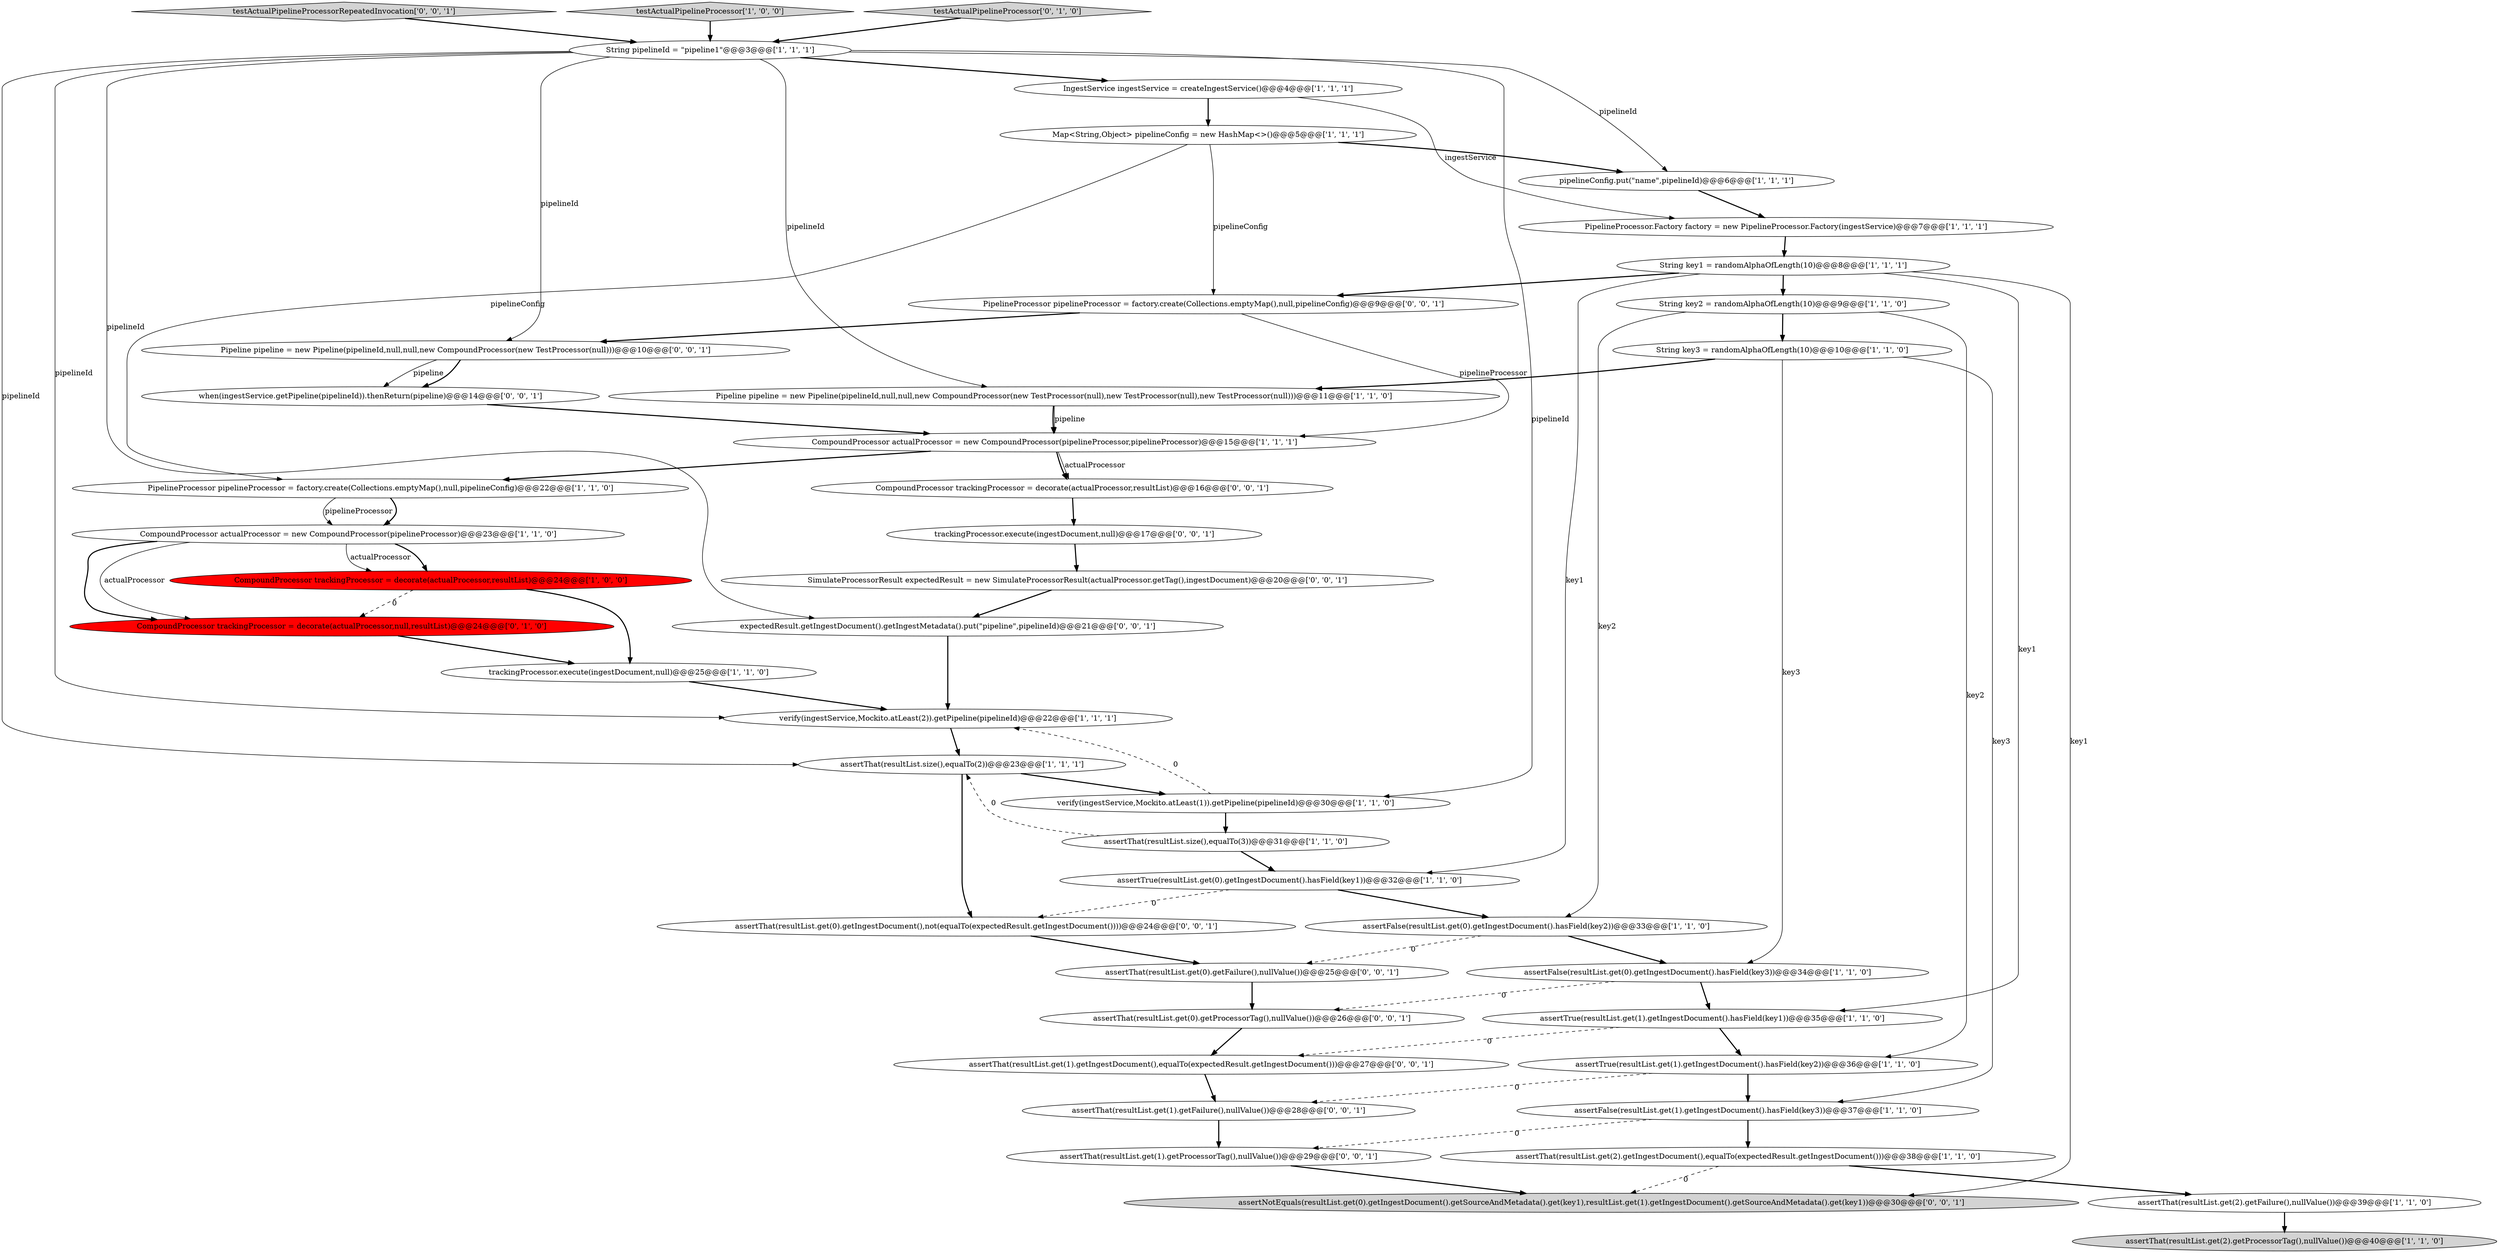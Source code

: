 digraph {
12 [style = filled, label = "assertTrue(resultList.get(1).getIngestDocument().hasField(key2))@@@36@@@['1', '1', '0']", fillcolor = white, shape = ellipse image = "AAA0AAABBB1BBB"];
44 [style = filled, label = "assertNotEquals(resultList.get(0).getIngestDocument().getSourceAndMetadata().get(key1),resultList.get(1).getIngestDocument().getSourceAndMetadata().get(key1))@@@30@@@['0', '0', '1']", fillcolor = lightgray, shape = ellipse image = "AAA0AAABBB3BBB"];
15 [style = filled, label = "assertFalse(resultList.get(0).getIngestDocument().hasField(key3))@@@34@@@['1', '1', '0']", fillcolor = white, shape = ellipse image = "AAA0AAABBB1BBB"];
8 [style = filled, label = "assertThat(resultList.size(),equalTo(3))@@@31@@@['1', '1', '0']", fillcolor = white, shape = ellipse image = "AAA0AAABBB1BBB"];
22 [style = filled, label = "assertThat(resultList.size(),equalTo(2))@@@23@@@['1', '1', '1']", fillcolor = white, shape = ellipse image = "AAA0AAABBB1BBB"];
0 [style = filled, label = "Map<String,Object> pipelineConfig = new HashMap<>()@@@5@@@['1', '1', '1']", fillcolor = white, shape = ellipse image = "AAA0AAABBB1BBB"];
4 [style = filled, label = "assertFalse(resultList.get(1).getIngestDocument().hasField(key3))@@@37@@@['1', '1', '0']", fillcolor = white, shape = ellipse image = "AAA0AAABBB1BBB"];
19 [style = filled, label = "PipelineProcessor.Factory factory = new PipelineProcessor.Factory(ingestService)@@@7@@@['1', '1', '1']", fillcolor = white, shape = ellipse image = "AAA0AAABBB1BBB"];
34 [style = filled, label = "testActualPipelineProcessorRepeatedInvocation['0', '0', '1']", fillcolor = lightgray, shape = diamond image = "AAA0AAABBB3BBB"];
21 [style = filled, label = "CompoundProcessor actualProcessor = new CompoundProcessor(pipelineProcessor,pipelineProcessor)@@@15@@@['1', '1', '1']", fillcolor = white, shape = ellipse image = "AAA0AAABBB1BBB"];
35 [style = filled, label = "trackingProcessor.execute(ingestDocument,null)@@@17@@@['0', '0', '1']", fillcolor = white, shape = ellipse image = "AAA0AAABBB3BBB"];
36 [style = filled, label = "assertThat(resultList.get(1).getFailure(),nullValue())@@@28@@@['0', '0', '1']", fillcolor = white, shape = ellipse image = "AAA0AAABBB3BBB"];
26 [style = filled, label = "pipelineConfig.put(\"name\",pipelineId)@@@6@@@['1', '1', '1']", fillcolor = white, shape = ellipse image = "AAA0AAABBB1BBB"];
1 [style = filled, label = "verify(ingestService,Mockito.atLeast(1)).getPipeline(pipelineId)@@@30@@@['1', '1', '0']", fillcolor = white, shape = ellipse image = "AAA0AAABBB1BBB"];
39 [style = filled, label = "assertThat(resultList.get(1).getProcessorTag(),nullValue())@@@29@@@['0', '0', '1']", fillcolor = white, shape = ellipse image = "AAA0AAABBB3BBB"];
43 [style = filled, label = "assertThat(resultList.get(0).getIngestDocument(),not(equalTo(expectedResult.getIngestDocument())))@@@24@@@['0', '0', '1']", fillcolor = white, shape = ellipse image = "AAA0AAABBB3BBB"];
10 [style = filled, label = "assertThat(resultList.get(2).getIngestDocument(),equalTo(expectedResult.getIngestDocument()))@@@38@@@['1', '1', '0']", fillcolor = white, shape = ellipse image = "AAA0AAABBB1BBB"];
32 [style = filled, label = "when(ingestService.getPipeline(pipelineId)).thenReturn(pipeline)@@@14@@@['0', '0', '1']", fillcolor = white, shape = ellipse image = "AAA0AAABBB3BBB"];
5 [style = filled, label = "String key1 = randomAlphaOfLength(10)@@@8@@@['1', '1', '1']", fillcolor = white, shape = ellipse image = "AAA0AAABBB1BBB"];
6 [style = filled, label = "String pipelineId = \"pipeline1\"@@@3@@@['1', '1', '1']", fillcolor = white, shape = ellipse image = "AAA0AAABBB1BBB"];
18 [style = filled, label = "testActualPipelineProcessor['1', '0', '0']", fillcolor = lightgray, shape = diamond image = "AAA0AAABBB1BBB"];
23 [style = filled, label = "assertThat(resultList.get(2).getProcessorTag(),nullValue())@@@40@@@['1', '1', '0']", fillcolor = lightgray, shape = ellipse image = "AAA0AAABBB1BBB"];
7 [style = filled, label = "Pipeline pipeline = new Pipeline(pipelineId,null,null,new CompoundProcessor(new TestProcessor(null),new TestProcessor(null),new TestProcessor(null)))@@@11@@@['1', '1', '0']", fillcolor = white, shape = ellipse image = "AAA0AAABBB1BBB"];
33 [style = filled, label = "PipelineProcessor pipelineProcessor = factory.create(Collections.emptyMap(),null,pipelineConfig)@@@9@@@['0', '0', '1']", fillcolor = white, shape = ellipse image = "AAA0AAABBB3BBB"];
41 [style = filled, label = "CompoundProcessor trackingProcessor = decorate(actualProcessor,resultList)@@@16@@@['0', '0', '1']", fillcolor = white, shape = ellipse image = "AAA0AAABBB3BBB"];
30 [style = filled, label = "expectedResult.getIngestDocument().getIngestMetadata().put(\"pipeline\",pipelineId)@@@21@@@['0', '0', '1']", fillcolor = white, shape = ellipse image = "AAA0AAABBB3BBB"];
11 [style = filled, label = "trackingProcessor.execute(ingestDocument,null)@@@25@@@['1', '1', '0']", fillcolor = white, shape = ellipse image = "AAA0AAABBB1BBB"];
25 [style = filled, label = "String key3 = randomAlphaOfLength(10)@@@10@@@['1', '1', '0']", fillcolor = white, shape = ellipse image = "AAA0AAABBB1BBB"];
13 [style = filled, label = "IngestService ingestService = createIngestService()@@@4@@@['1', '1', '1']", fillcolor = white, shape = ellipse image = "AAA0AAABBB1BBB"];
27 [style = filled, label = "assertTrue(resultList.get(0).getIngestDocument().hasField(key1))@@@32@@@['1', '1', '0']", fillcolor = white, shape = ellipse image = "AAA0AAABBB1BBB"];
40 [style = filled, label = "assertThat(resultList.get(0).getProcessorTag(),nullValue())@@@26@@@['0', '0', '1']", fillcolor = white, shape = ellipse image = "AAA0AAABBB3BBB"];
3 [style = filled, label = "verify(ingestService,Mockito.atLeast(2)).getPipeline(pipelineId)@@@22@@@['1', '1', '1']", fillcolor = white, shape = ellipse image = "AAA0AAABBB1BBB"];
38 [style = filled, label = "assertThat(resultList.get(0).getFailure(),nullValue())@@@25@@@['0', '0', '1']", fillcolor = white, shape = ellipse image = "AAA0AAABBB3BBB"];
14 [style = filled, label = "PipelineProcessor pipelineProcessor = factory.create(Collections.emptyMap(),null,pipelineConfig)@@@22@@@['1', '1', '0']", fillcolor = white, shape = ellipse image = "AAA0AAABBB1BBB"];
2 [style = filled, label = "assertThat(resultList.get(2).getFailure(),nullValue())@@@39@@@['1', '1', '0']", fillcolor = white, shape = ellipse image = "AAA0AAABBB1BBB"];
24 [style = filled, label = "CompoundProcessor actualProcessor = new CompoundProcessor(pipelineProcessor)@@@23@@@['1', '1', '0']", fillcolor = white, shape = ellipse image = "AAA0AAABBB1BBB"];
29 [style = filled, label = "testActualPipelineProcessor['0', '1', '0']", fillcolor = lightgray, shape = diamond image = "AAA0AAABBB2BBB"];
28 [style = filled, label = "CompoundProcessor trackingProcessor = decorate(actualProcessor,null,resultList)@@@24@@@['0', '1', '0']", fillcolor = red, shape = ellipse image = "AAA1AAABBB2BBB"];
16 [style = filled, label = "CompoundProcessor trackingProcessor = decorate(actualProcessor,resultList)@@@24@@@['1', '0', '0']", fillcolor = red, shape = ellipse image = "AAA1AAABBB1BBB"];
37 [style = filled, label = "SimulateProcessorResult expectedResult = new SimulateProcessorResult(actualProcessor.getTag(),ingestDocument)@@@20@@@['0', '0', '1']", fillcolor = white, shape = ellipse image = "AAA0AAABBB3BBB"];
20 [style = filled, label = "assertFalse(resultList.get(0).getIngestDocument().hasField(key2))@@@33@@@['1', '1', '0']", fillcolor = white, shape = ellipse image = "AAA0AAABBB1BBB"];
9 [style = filled, label = "String key2 = randomAlphaOfLength(10)@@@9@@@['1', '1', '0']", fillcolor = white, shape = ellipse image = "AAA0AAABBB1BBB"];
31 [style = filled, label = "assertThat(resultList.get(1).getIngestDocument(),equalTo(expectedResult.getIngestDocument()))@@@27@@@['0', '0', '1']", fillcolor = white, shape = ellipse image = "AAA0AAABBB3BBB"];
17 [style = filled, label = "assertTrue(resultList.get(1).getIngestDocument().hasField(key1))@@@35@@@['1', '1', '0']", fillcolor = white, shape = ellipse image = "AAA0AAABBB1BBB"];
42 [style = filled, label = "Pipeline pipeline = new Pipeline(pipelineId,null,null,new CompoundProcessor(new TestProcessor(null)))@@@10@@@['0', '0', '1']", fillcolor = white, shape = ellipse image = "AAA0AAABBB3BBB"];
4->10 [style = bold, label=""];
14->24 [style = bold, label=""];
24->28 [style = bold, label=""];
6->3 [style = solid, label="pipelineId"];
27->43 [style = dashed, label="0"];
25->15 [style = solid, label="key3"];
32->21 [style = bold, label=""];
16->11 [style = bold, label=""];
0->26 [style = bold, label=""];
1->8 [style = bold, label=""];
39->44 [style = bold, label=""];
5->9 [style = bold, label=""];
33->21 [style = solid, label="pipelineProcessor"];
5->33 [style = bold, label=""];
21->41 [style = solid, label="actualProcessor"];
1->3 [style = dashed, label="0"];
14->24 [style = solid, label="pipelineProcessor"];
37->30 [style = bold, label=""];
28->11 [style = bold, label=""];
22->43 [style = bold, label=""];
21->41 [style = bold, label=""];
6->7 [style = solid, label="pipelineId"];
31->36 [style = bold, label=""];
10->44 [style = dashed, label="0"];
4->39 [style = dashed, label="0"];
26->19 [style = bold, label=""];
6->26 [style = solid, label="pipelineId"];
25->7 [style = bold, label=""];
3->22 [style = bold, label=""];
6->22 [style = solid, label="pipelineId"];
6->42 [style = solid, label="pipelineId"];
15->40 [style = dashed, label="0"];
36->39 [style = bold, label=""];
17->31 [style = dashed, label="0"];
9->20 [style = solid, label="key2"];
0->14 [style = solid, label="pipelineConfig"];
19->5 [style = bold, label=""];
24->16 [style = bold, label=""];
2->23 [style = bold, label=""];
29->6 [style = bold, label=""];
15->17 [style = bold, label=""];
6->1 [style = solid, label="pipelineId"];
17->12 [style = bold, label=""];
42->32 [style = solid, label="pipeline"];
8->22 [style = dashed, label="0"];
43->38 [style = bold, label=""];
20->38 [style = dashed, label="0"];
12->4 [style = bold, label=""];
30->3 [style = bold, label=""];
11->3 [style = bold, label=""];
18->6 [style = bold, label=""];
35->37 [style = bold, label=""];
25->4 [style = solid, label="key3"];
33->42 [style = bold, label=""];
12->36 [style = dashed, label="0"];
9->25 [style = bold, label=""];
6->13 [style = bold, label=""];
34->6 [style = bold, label=""];
5->44 [style = solid, label="key1"];
0->33 [style = solid, label="pipelineConfig"];
42->32 [style = bold, label=""];
7->21 [style = bold, label=""];
9->12 [style = solid, label="key2"];
6->30 [style = solid, label="pipelineId"];
10->2 [style = bold, label=""];
13->19 [style = solid, label="ingestService"];
40->31 [style = bold, label=""];
22->1 [style = bold, label=""];
38->40 [style = bold, label=""];
8->27 [style = bold, label=""];
20->15 [style = bold, label=""];
7->21 [style = solid, label="pipeline"];
27->20 [style = bold, label=""];
24->16 [style = solid, label="actualProcessor"];
16->28 [style = dashed, label="0"];
5->27 [style = solid, label="key1"];
24->28 [style = solid, label="actualProcessor"];
5->17 [style = solid, label="key1"];
13->0 [style = bold, label=""];
21->14 [style = bold, label=""];
41->35 [style = bold, label=""];
}
